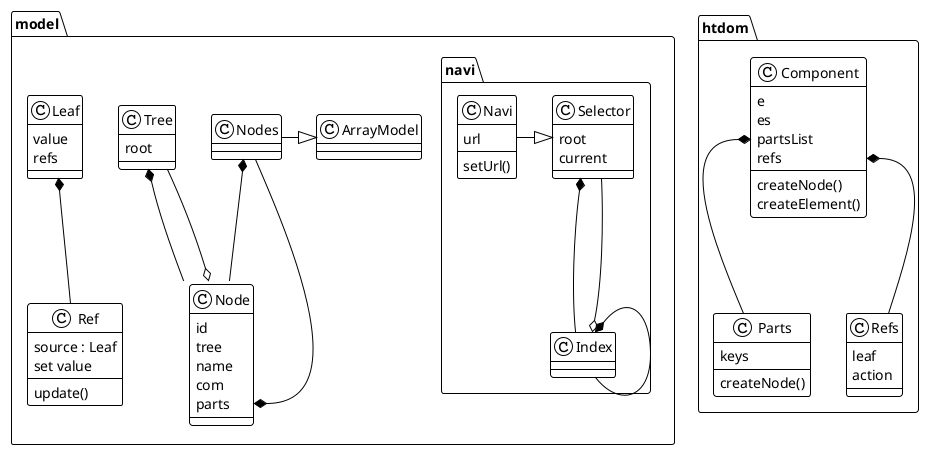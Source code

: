 @startuml

!theme plain

package model{

	class Leaf {
		value
		refs
	}

	class Ref {
		source : Leaf
		set value
		update()
	}

	Leaf *-- Ref

	class ArrayModel

	class Node {
		id
		tree
		name
		com
		parts
	}

	class Tree {
		root
	}

	Tree *-- Node
	Tree --o Node
	Node::parts *-- Nodes
	Nodes -|> ArrayModel
	Nodes *-- Node
}

package model.navi {

	class Index
	
	class Selector {
		root
		current
	}

	class Navi {
		url
		setUrl()
	}

	Selector *-- Index
	Selector --o Index
	Index *- Index
	Navi -|> Selector
}

package htdom {

	class Component {
		e
		es
		partsList
		refs
		createNode()
		createElement()
	}

	class Parts {
		keys
		createNode()
	}

	class Refs {
		leaf
		action
	}

	Component::refs *-- Refs
	Component::partsList *-- Parts
}
